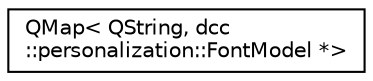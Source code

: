 digraph "类继承关系图"
{
  edge [fontname="Helvetica",fontsize="10",labelfontname="Helvetica",labelfontsize="10"];
  node [fontname="Helvetica",fontsize="10",shape=record];
  rankdir="LR";
  Node0 [label="QMap\< QString, dcc\l::personalization::FontModel *\>",height=0.2,width=0.4,color="black", fillcolor="white", style="filled",URL="$class_q_map.html"];
}
